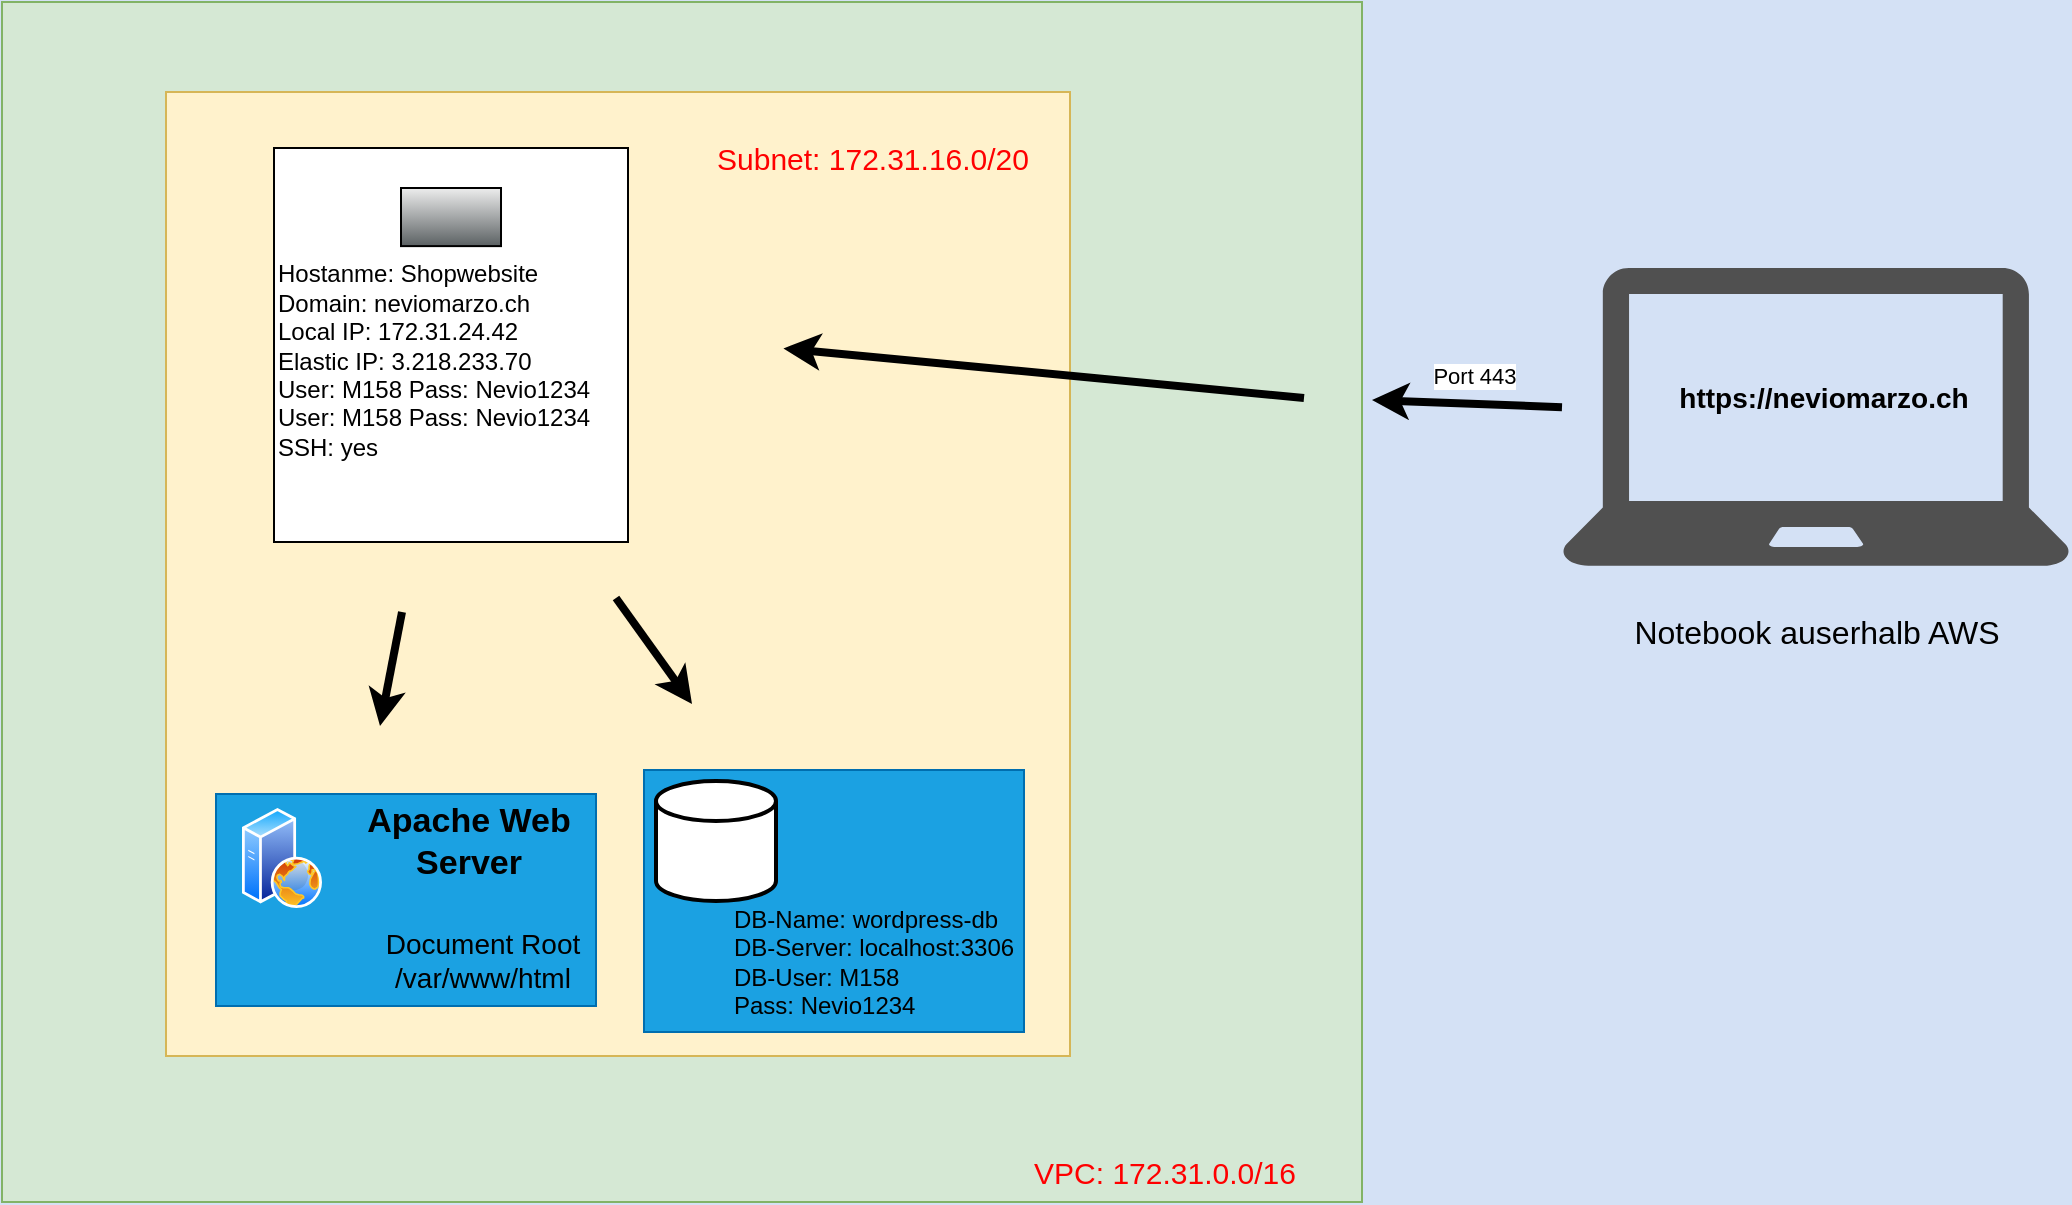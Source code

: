 <mxfile version="27.0.5">
  <diagram name="Page-1" id="idlQPCR0Nm5kG-g9A_si">
    <mxGraphModel dx="1599" dy="1635" grid="0" gridSize="10" guides="1" tooltips="1" connect="1" arrows="1" fold="1" page="1" pageScale="1" pageWidth="850" pageHeight="1100" background="#D4E1F5" math="0" shadow="0">
      <root>
        <mxCell id="0" />
        <mxCell id="1" parent="0" />
        <mxCell id="JVz_1oxV5FioTtpvH3Ss-17" value="" style="rounded=0;whiteSpace=wrap;html=1;fillColor=#d5e8d4;strokeColor=#82b366;" vertex="1" parent="1">
          <mxGeometry x="-177" y="-22" width="680" height="600" as="geometry" />
        </mxCell>
        <mxCell id="JVz_1oxV5FioTtpvH3Ss-12" value="" style="group" vertex="1" connectable="0" parent="1">
          <mxGeometry x="603" y="111" width="254" height="148.9" as="geometry" />
        </mxCell>
        <mxCell id="JVz_1oxV5FioTtpvH3Ss-10" value="" style="sketch=0;pointerEvents=1;shadow=0;dashed=0;html=1;strokeColor=none;fillColor=#505050;labelPosition=center;verticalLabelPosition=bottom;verticalAlign=top;outlineConnect=0;align=center;shape=mxgraph.office.devices.laptop;" vertex="1" parent="JVz_1oxV5FioTtpvH3Ss-12">
          <mxGeometry width="254" height="148.9" as="geometry" />
        </mxCell>
        <mxCell id="JVz_1oxV5FioTtpvH3Ss-11" value="&lt;font style=&quot;font-size: 14px;&quot;&gt;&lt;b&gt;https://neviomarzo.ch&lt;/b&gt;&lt;/font&gt;" style="text;html=1;align=center;verticalAlign=middle;whiteSpace=wrap;rounded=0;strokeWidth=1;" vertex="1" parent="JVz_1oxV5FioTtpvH3Ss-12">
          <mxGeometry x="101" y="50" width="60" height="30" as="geometry" />
        </mxCell>
        <mxCell id="JVz_1oxV5FioTtpvH3Ss-14" style="rounded=0;orthogonalLoop=1;jettySize=auto;html=1;strokeWidth=4;" edge="1" parent="1" source="JVz_1oxV5FioTtpvH3Ss-10">
          <mxGeometry relative="1" as="geometry">
            <mxPoint x="508" y="177" as="targetPoint" />
          </mxGeometry>
        </mxCell>
        <mxCell id="JVz_1oxV5FioTtpvH3Ss-26" value="Port 443" style="edgeLabel;html=1;align=center;verticalAlign=middle;resizable=0;points=[];" vertex="1" connectable="0" parent="JVz_1oxV5FioTtpvH3Ss-14">
          <mxGeometry x="0.303" y="-2" relative="1" as="geometry">
            <mxPoint x="18" y="-12" as="offset" />
          </mxGeometry>
        </mxCell>
        <mxCell id="JVz_1oxV5FioTtpvH3Ss-16" value="&lt;font style=&quot;font-size: 16px;&quot;&gt;Notebook auserhalb AWS&lt;/font&gt;" style="text;html=1;align=center;verticalAlign=middle;resizable=0;points=[];autosize=1;strokeColor=none;fillColor=none;" vertex="1" parent="1">
          <mxGeometry x="629.5" y="277" width="201" height="31" as="geometry" />
        </mxCell>
        <mxCell id="JVz_1oxV5FioTtpvH3Ss-18" value="&lt;font style=&quot;color: rgb(255, 0, 0);&quot;&gt;VPC: 172.31.0.0/16&lt;/font&gt;" style="text;html=1;align=center;verticalAlign=middle;resizable=0;points=[];autosize=1;strokeColor=none;fillColor=none;fontSize=15;" vertex="1" parent="1">
          <mxGeometry x="329" y="548" width="149" height="30" as="geometry" />
        </mxCell>
        <mxCell id="JVz_1oxV5FioTtpvH3Ss-22" value="" style="group" vertex="1" connectable="0" parent="1">
          <mxGeometry x="-95" y="23" width="452" height="482" as="geometry" />
        </mxCell>
        <mxCell id="JVz_1oxV5FioTtpvH3Ss-21" value="" style="rounded=0;whiteSpace=wrap;html=1;fillColor=#fff2cc;strokeColor=#d6b656;" vertex="1" parent="JVz_1oxV5FioTtpvH3Ss-22">
          <mxGeometry width="452" height="482" as="geometry" />
        </mxCell>
        <mxCell id="JVz_1oxV5FioTtpvH3Ss-32" value="" style="rounded=0;whiteSpace=wrap;html=1;fillColor=#1ba1e2;fontColor=#ffffff;strokeColor=#006EAF;" vertex="1" parent="JVz_1oxV5FioTtpvH3Ss-22">
          <mxGeometry x="239" y="339" width="190" height="131" as="geometry" />
        </mxCell>
        <mxCell id="JVz_1oxV5FioTtpvH3Ss-28" value="" style="rounded=0;whiteSpace=wrap;html=1;fillColor=#1ba1e2;fontColor=#ffffff;strokeColor=#006EAF;" vertex="1" parent="JVz_1oxV5FioTtpvH3Ss-22">
          <mxGeometry x="25" y="351" width="190" height="106" as="geometry" />
        </mxCell>
        <mxCell id="JVz_1oxV5FioTtpvH3Ss-4" value="" style="strokeWidth=2;html=1;shape=mxgraph.flowchart.database;whiteSpace=wrap;" vertex="1" parent="JVz_1oxV5FioTtpvH3Ss-22">
          <mxGeometry x="245" y="344.5" width="60" height="60" as="geometry" />
        </mxCell>
        <mxCell id="JVz_1oxV5FioTtpvH3Ss-9" value="DB-Name: wordpress-db&lt;div&gt;DB-Server: localhost:3306&lt;/div&gt;&lt;div&gt;DB-User: M158&lt;/div&gt;&lt;div&gt;Pass: Nevio1234&lt;/div&gt;" style="text;html=1;align=left;verticalAlign=middle;resizable=0;points=[];autosize=1;strokeColor=none;fillColor=none;" vertex="1" parent="JVz_1oxV5FioTtpvH3Ss-22">
          <mxGeometry x="282" y="400" width="158" height="70" as="geometry" />
        </mxCell>
        <mxCell id="JVz_1oxV5FioTtpvH3Ss-5" value="" style="rounded=0;orthogonalLoop=1;jettySize=auto;html=1;strokeWidth=4;" edge="1" parent="JVz_1oxV5FioTtpvH3Ss-22">
          <mxGeometry relative="1" as="geometry">
            <mxPoint x="118" y="260" as="sourcePoint" />
            <mxPoint x="107" y="317" as="targetPoint" />
          </mxGeometry>
        </mxCell>
        <mxCell id="JVz_1oxV5FioTtpvH3Ss-8" style="rounded=0;orthogonalLoop=1;jettySize=auto;html=1;strokeWidth=4;" edge="1" parent="JVz_1oxV5FioTtpvH3Ss-22">
          <mxGeometry relative="1" as="geometry">
            <mxPoint x="225" y="253" as="sourcePoint" />
            <mxPoint x="263" y="306" as="targetPoint" />
          </mxGeometry>
        </mxCell>
        <mxCell id="JVz_1oxV5FioTtpvH3Ss-24" value="&lt;font style=&quot;color: rgb(255, 0, 0);&quot;&gt;Subnet: 172.31.16.0/20&lt;/font&gt;" style="text;html=1;align=center;verticalAlign=middle;resizable=0;points=[];autosize=1;strokeColor=none;fillColor=none;fontSize=15;" vertex="1" parent="JVz_1oxV5FioTtpvH3Ss-22">
          <mxGeometry x="266" y="18" width="174" height="30" as="geometry" />
        </mxCell>
        <mxCell id="JVz_1oxV5FioTtpvH3Ss-25" value="" style="group" vertex="1" connectable="0" parent="JVz_1oxV5FioTtpvH3Ss-22">
          <mxGeometry x="54" y="28" width="177" height="197" as="geometry" />
        </mxCell>
        <mxCell id="JVz_1oxV5FioTtpvH3Ss-1" value="&lt;div&gt;&lt;br&gt;&lt;/div&gt;&lt;div&gt;&lt;br&gt;&lt;/div&gt;Hostanme: Shopwebsite&lt;div&gt;Domain: neviomarzo.ch&lt;/div&gt;&lt;div&gt;Local IP:&amp;nbsp;&lt;span style=&quot;background-color: transparent;&quot;&gt;172.31.24.42&lt;/span&gt;&lt;/div&gt;&lt;div&gt;Elastic IP:&amp;nbsp;&lt;span style=&quot;background-color: transparent; color: light-dark(rgb(0, 0, 0), rgb(255, 255, 255));&quot;&gt;3.218.233.70&lt;/span&gt;&lt;/div&gt;&lt;div&gt;&lt;span style=&quot;background-color: transparent; color: light-dark(rgb(0, 0, 0), rgb(255, 255, 255));&quot;&gt;User: M158 Pass: Nevio1234&lt;/span&gt;&lt;/div&gt;&lt;div&gt;User: M158 Pass: Nevio1234&lt;/div&gt;&lt;div&gt;SSH: yes&lt;/div&gt;&lt;div data-id=&quot;copy-to-clipboard&quot;&gt;&lt;span class=&quot;awsui_root_xjuzf_18lrx_1063&quot;&gt;&lt;span id=&quot;318-1747990356234-9210&quot; class=&quot;awsui_trigger_xjuzf_18lrx_1103&quot;&gt;&lt;div class=&quot;awsui_root_18wu0_1gw4i_920 awsui_box_18wu0_1gw4i_172 awsui_m-right-xs_18wu0_1gw4i_734 awsui_color-default_18wu0_1gw4i_172 awsui_font-size-default_18wu0_1gw4i_188 awsui_font-weight-default_18wu0_1gw4i_228&quot;&gt;&lt;/div&gt;&lt;/span&gt;&lt;div data-awsui-referrer-id=&quot;318-1747990356234-9210&quot; class=&quot;awsui-polaris-compact-mode awsui-compact-mode awsui-visual-refresh awsui_popover-inline-content_xjuzf_18lrx_1158&quot; aria-atomic=&quot;true&quot; aria-live=&quot;polite&quot;&gt;&lt;/div&gt;&lt;/span&gt;&lt;/div&gt;&lt;div&gt;&lt;br&gt;&lt;/div&gt;" style="rounded=0;whiteSpace=wrap;html=1;align=left;" vertex="1" parent="JVz_1oxV5FioTtpvH3Ss-25">
          <mxGeometry width="177" height="197" as="geometry" />
        </mxCell>
        <mxCell id="JVz_1oxV5FioTtpvH3Ss-2" value="" style="fillColorStyles=neutralFill;neutralFill=#9DA6A8;shape=mxgraph.networks2.icon;aspect=fixed;fillColor=#EDEDED;strokeColor=#000000;gradientColor=#5B6163;network2IconShadow=1;network2bgFillColor=none;network2Icon=mxgraph.networks2.server;network2IconW=1.0;network2IconH=0.581;" vertex="1" parent="JVz_1oxV5FioTtpvH3Ss-25">
          <mxGeometry x="63.5" y="20" width="50.005" height="29.06" as="geometry" />
        </mxCell>
        <mxCell id="JVz_1oxV5FioTtpvH3Ss-3" value="&lt;font&gt;Document Root&lt;/font&gt;&lt;div&gt;&lt;font&gt;/var/www/html&lt;/font&gt;&lt;/div&gt;" style="text;html=1;align=center;verticalAlign=middle;resizable=0;points=[];autosize=1;strokeColor=none;fillColor=none;fontSize=14;fontStyle=0" vertex="1" parent="JVz_1oxV5FioTtpvH3Ss-22">
          <mxGeometry x="100" y="411" width="115" height="46" as="geometry" />
        </mxCell>
        <mxCell id="JVz_1oxV5FioTtpvH3Ss-29" value="" style="image;aspect=fixed;perimeter=ellipsePerimeter;html=1;align=center;shadow=0;dashed=0;spacingTop=3;image=img/lib/active_directory/web_server.svg;" vertex="1" parent="JVz_1oxV5FioTtpvH3Ss-22">
          <mxGeometry x="38" y="358" width="40" height="50" as="geometry" />
        </mxCell>
        <mxCell id="JVz_1oxV5FioTtpvH3Ss-31" value="Apache Web Server" style="text;html=1;align=center;verticalAlign=middle;whiteSpace=wrap;rounded=0;fontSize=17;fontStyle=1" vertex="1" parent="JVz_1oxV5FioTtpvH3Ss-22">
          <mxGeometry x="88" y="358" width="127" height="33" as="geometry" />
        </mxCell>
        <mxCell id="JVz_1oxV5FioTtpvH3Ss-15" style="rounded=0;orthogonalLoop=1;jettySize=auto;html=1;strokeWidth=4;entryX=0.683;entryY=0.266;entryDx=0;entryDy=0;entryPerimeter=0;" edge="1" parent="1" target="JVz_1oxV5FioTtpvH3Ss-21">
          <mxGeometry relative="1" as="geometry">
            <mxPoint x="474" y="176" as="sourcePoint" />
            <mxPoint x="352" y="168" as="targetPoint" />
          </mxGeometry>
        </mxCell>
      </root>
    </mxGraphModel>
  </diagram>
</mxfile>
